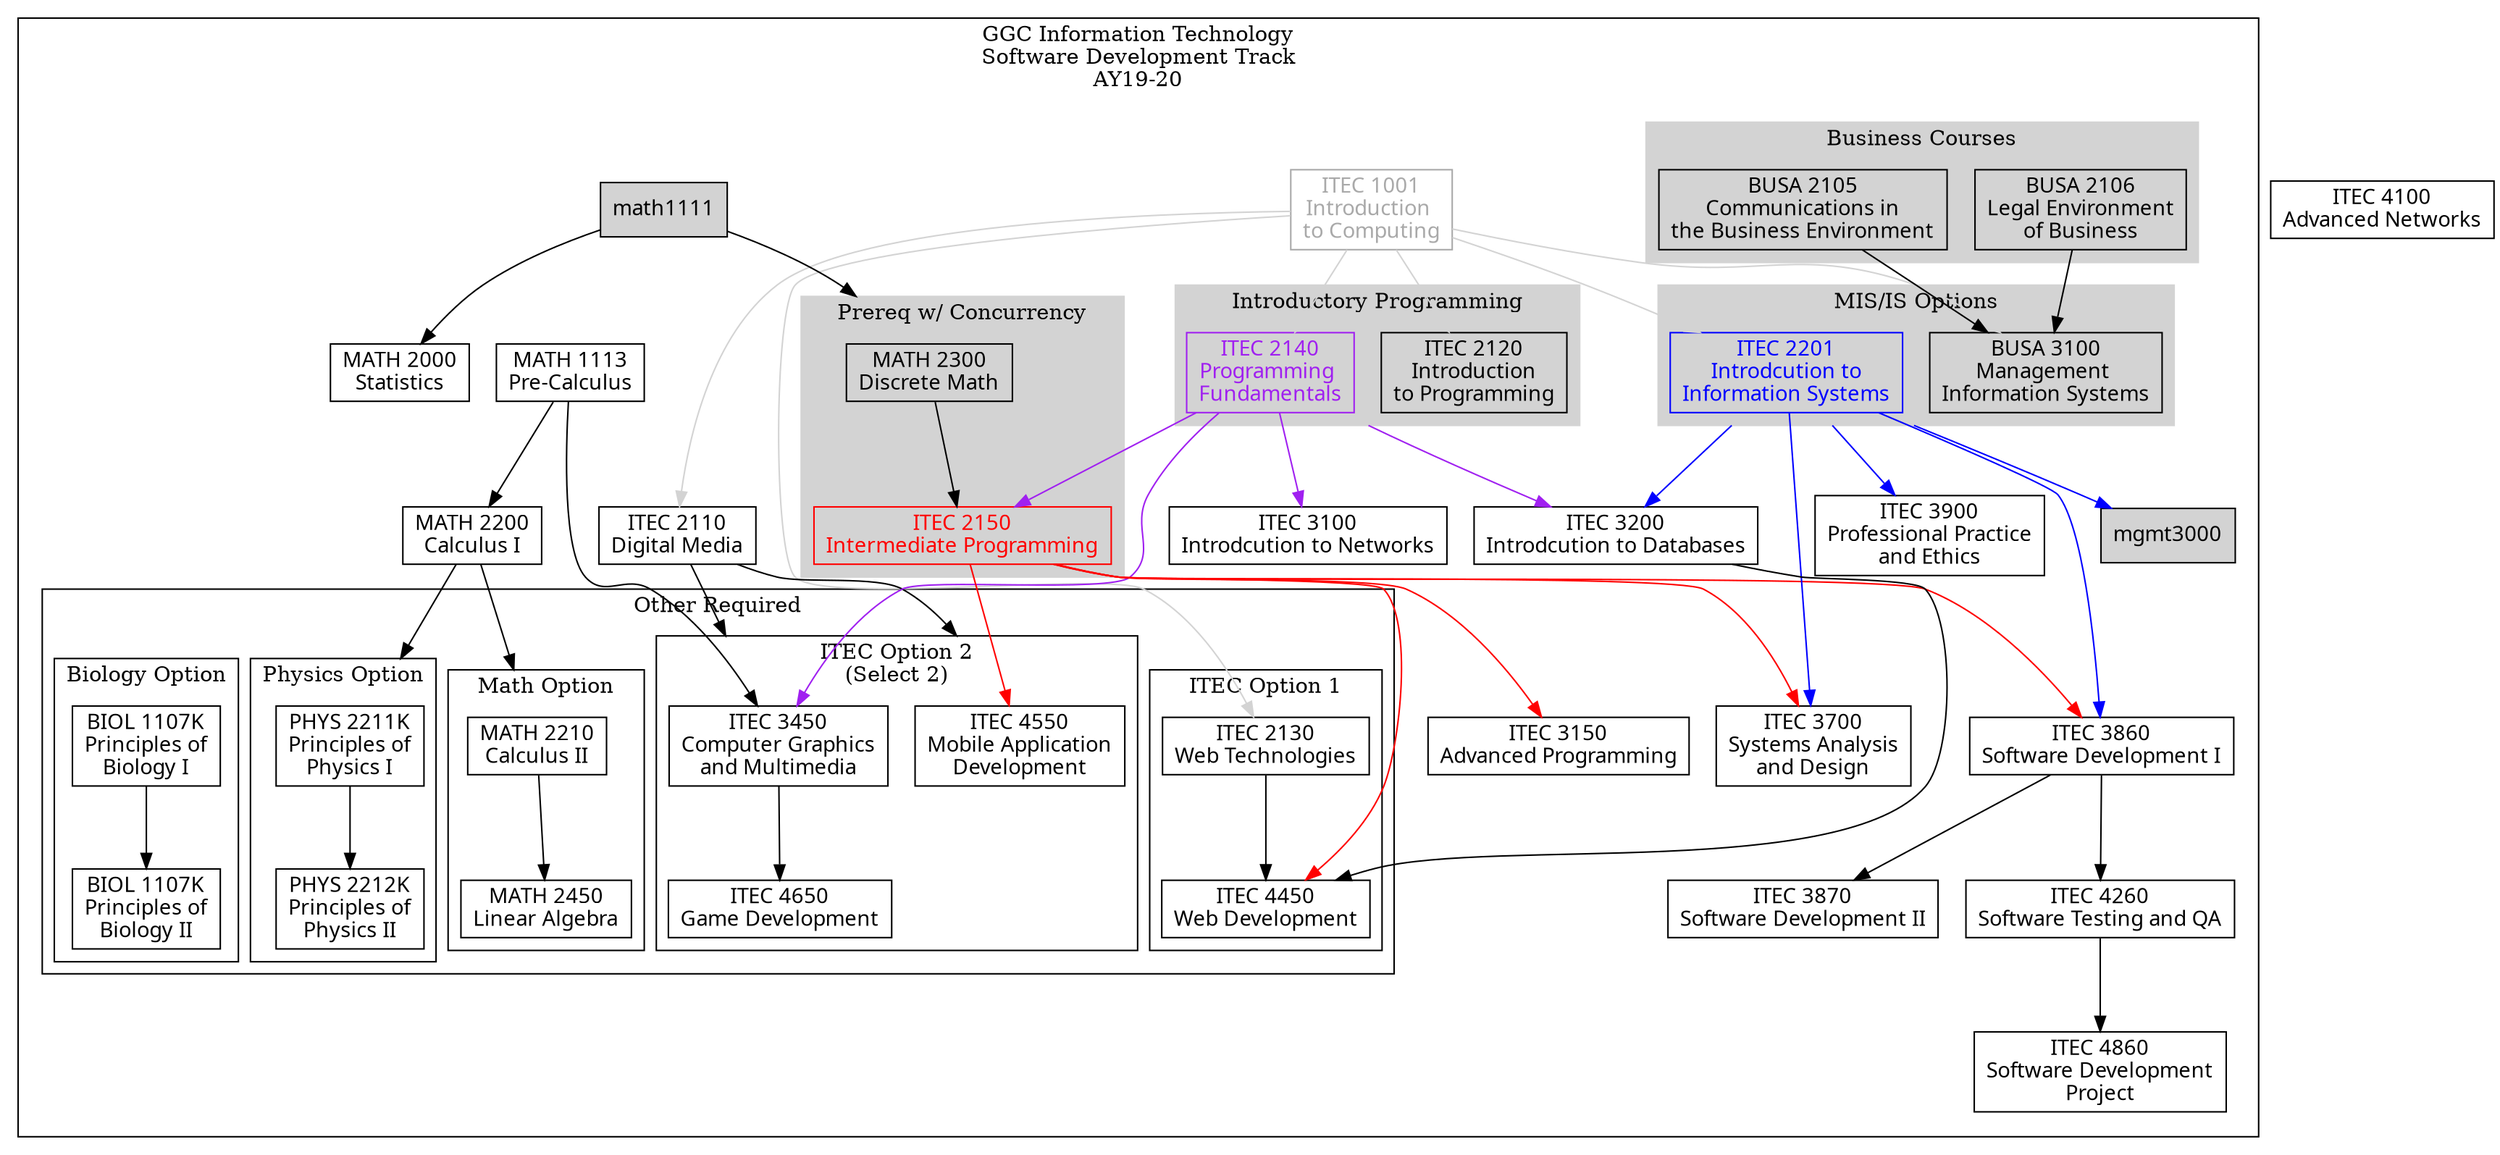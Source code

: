 digraph G {

    node [shape = record, fontname="Sans serif" fontsize="14"];
    compound = true //  needed to link clusters and nodes
    splines = true
    ranksep=0.75

     // All
    itec1001[label = "ITEC 1001\nIntroduction \nto Computing" color=darkgray fontcolor=darkgray]
    itec2110[label = "ITEC 2110\nDigital Media"]
    itec2120[label = "ITEC 2120\nIntroduction\nto Programming"]
    itec2130[label = "ITEC 2130\nWeb Technologies"]
    itec2140[label = "ITEC 2140\nProgramming \nFundamentals" color=purple fontcolor=purple]
    itec2150[label = "ITEC 2150\nIntermediate Programming" color=red fontcolor=red]
    itec2201[label = "ITEC 2201\nIntrodcution to\nInformation Systems" color=blue fontcolor=blue]
    itec3100[label = "ITEC 3100\nIntrodcution to Networks"]
    itec3200[label = "ITEC 3200\nIntrodcution to Databases"]
    itec3450[label = "ITEC 3450\nComputer Graphics\nand Multimedia"]
    itec3900[label = "ITEC 3900\nProfessional Practice\nand Ethics"]
    busa2105[label = "BUSA 2105\nCommunications in\nthe Business Environment"]
    busa2106[label = "BUSA 2106\nLegal Environment\nof Business"]
    busa3100[label = "BUSA 3100\nManagement \nInformation Systems"]
    math1113[label = "MATH 1113\nPre-Calculus"]
    math2300[label = "MATH 2300\nDiscrete Math"]
    math2000[label = "MATH 2000\nStatistics"]
    math2200[label = "MATH 2200\nCalculus I"]

    // Software Development 
    itec3150[label = "ITEC 3150\nAdvanced Programming"]
    itec3700[label = "ITEC 3700\nSystems Analysis\nand Design"]
    itec3860[label = "ITEC 3860\nSoftware Development I"]
    itec3870[label = "ITEC 3870\nSoftware Development II"]
    itec4100[label = "ITEC 4100\nAdvanced Networks"]
    itec4260[label = "ITEC 4260\nSoftware Testing and QA"]
    itec4860[label = "ITEC 4860\nSoftware Development\nProject"]
    itec4450[label = "ITEC 4450\nWeb Development"]
    itec4550[label = "ITEC 4550\nMobile Application\nDevelopment"]
    itec4650[label = "ITEC 4650\nGame Development"]
    math2210[label = "MATH 2210\nCalculus II"]
    math2450[label = "MATH 2450\nLinear Algebra"]
    phys2211k[label = "PHYS 2211K\nPrinciples of\nPhysics I"]
    phys2212k[label = "PHYS 2212K\nPrinciples of\nPhysics II"]
    biol1107k[label = "BIOL 1107K\nPrinciples of\nBiology I"]
    biol1108k[label = "BIOL 1107K\nPrinciples of\nBiology II"]

    //Systems and Seurity
    // itec3300[label = "ITEC 3300\nInformation Security"]
    // itec3600[label = "ITEC 3600\nOperating Systems"]
    // itec3700[label = "ITEC 3700\nSystems Analysis\nand Design"]
    // itec4100[label = "ITEC 4100\nAdvanced Networks"]
    // itec4200[label = "ITEC 4200\nAdvanced Databases"]
    // itec4320[label = "ITEC 4320\nInternet Security"]
    // itec4330[label = "ITEC 4330\nSystems Administration"]
    // itec4450[label = "ITEC 4450\nWeb Development"]
    // itec4810[label = "ITEC 4810\nIT Project I"]
    // math2210[label = "MATH 2210\nCalculus II"]
    // math2450[label = "MATH 2450\nLinear Algebra"]
    // phys2211k[label = "PHYS 2211K\nPrinciples of\nPhysics I"]
    // phys2212k[label = "PHYS 2212K\nPrinciples of\nPhysics II"]
    // biol1107k[label = "BIOL 1107K\nPrinciples of\nBiology I"]
    // biol1108k[label = "BIOL 1107K\nPrinciples of\nBiology II"]

    // Enterprise Systems
    // itec3350[label = "ITEC 3350\nDigital Commerce"]
    // itec3700[label = "ITEC 3700\nSystems Analysis\nand Design"]
    // itec4150[label = "ITEC 4150\nEnterprise Process Integration"]
    // itec4200[label = "ITEC 4200\nAdvanced Databases"]
    // itec4210[label = "ITEC 4210\nInformation Analytics"]
    // itec4750[label = "ITEC 4750\nEnterprise Architecture Design"]
    // itec4900[label = "ITEC 4900\nInformation Technology Internship"]
    // stec4500[label = "STEC 4500\nUndergraduate Research"]
    // areaF[label = "Area F Completed"]
    // instructorapproval[label = "Instructor Approval"]
    // acct2101[label = "ACCT 2101\nIntroduction to Financial Accounting"]
    // acct2102[label = "ACCT 2102\nIntroduction to Mangerial Accounting"]
    // mgmt3000[label = "MGMT 3000\nPrinciples of\nManagement"]
    // mgmt4220[label = "MGMT 4220\nProject Management"]

    // Data Science and Analytics
    // itec3150[label = "ITEC 3150\nAdvanced Programming"]
    // itec3700[label = "ITEC 3700\nSystems Analysis\nand Design"]
    // itec3860[label = "ITEC 3860\nSoftware Development I"]
    // itec3870[label = "ITEC 3870\nSoftware Development II"]
    // itec4150[label = "ITEC 4150\nEnterprise Process Integration"]
    // itec4200[label = "ITEC 4200\nAdvanced Databases"]
    // itec4210[label = "ITEC 4210\nInformation Analytics"]
    // itec4220[label = "ITEC 4220\nAdvanced Data Analytics"]
    // itec4230[label = "ITEC 4230\nData Science & Analytics Capstone Project"]
    // itec4750[label = "ITEC 4750\nEnterprise Architecture Design"]
    // itec4700[label = "ITEC 4700\nArtificial Intelligence"]
    // busb3100[label = "BUSA 3100\nManagement \nInformation Systems"] //  a hack, a copy for DSA 
    // domain1[label = "Domain Elective 1"]
    // domain2[label = "Domain Elective 2"]
    // domain3[label = "Domain Elective 3"]
    // math1111[label = "MATH 1111\nCollege Algebra"]
    // math2450[label = "MATH 2450\nLinear Algebra"]

    // Digital Media
    // itec3450[label = "ITEC 3450\nComputer Graphics\nand Multimedia"]
    // itec4110[label = "ITEC 4110\nDigital Media Capstone Project"]
    // itec4130[label = "ITEC 4130\nHuman Computer Interaction"]
    // itec4450[label = "ITEC 4450\nWeb Development"]
    // itec4550[label = "ITEC 4550\nMobile Application\nDevelopment"]
    // itec4650[label = "ITEC 4650\nGame Development"]
    // areaC[label = "Area C Completed"]
    // arts2010[label = "ARTS 2010\nDrawing I"]
    // arts2020[label = "ARTS 2020\nDrawing II"]
    // math1111[label = "MATH 1111\nCollege Algebra"]
    // engl1101[label = "ENGL 1101\nEnglish Composition I"]
    // engl1102[label = "ENGL 1102\nEnglish Composition II"]
    // engl3880[label = "ENGL 3880\nWriting and Digital Media"]
    // film1005[label = "FILM 1005\nIntroduction\nto Film"] 
    // film3010[label = "FILM 3010\nVideo Production I"]
    // musc3050[label = "MUSC 3050\nMusic Theory I"]
    // musc3550[label = "MUSC 3550\nMusic Production and Sound Design"]


    subgraph clustersd {
        label="GGC Information Technology\nSoftware Development Track\nAY19-20"

        subgraph clusterrequired {
            label=""
            node [style=filled];
            style=filled;

            color="#FFFFFF";
            
            itec1001 -> itec2110 [color=lightgray]
            itec1001 -> itec2120 [color=lightgray]
            itec1001 -> itec2130 [color=lightgray]
            itec1001 -> itec2201 [color=lightgray]
            itec1001 -> busa3100 [color=lightgray]

            busa2106 -> busa3100
            busa2105 -> busa3100
            itec1001 -> itec2140 [color=lightgray]
            itec2140 -> itec2150 [color=purple]
            itec2150 -> itec3150 [lltail=clusterdiscrete color=red]

            itec2140 -> itec3100 [color=purple]
            itec2201 -> itec3200 [color=blue ltail=cluster22013100];
            itec2140 -> itec3200 [ltail=cluster21202140 color=purple]

            itec2150 -> itec3700 [lltail=clusterdiscrete color=red]
            itec2201 -> itec3700 [color=blue]

            itec2150 -> itec3860 [color=red]
            itec2201 -> itec3860 [color=blue]
            itec3860 -> itec3870
            itec2201 -> itec3900 [ltail=cluster22013100 color=blue]
            itec3860 -> itec4260 -> itec4860
            itec2201 -> mgmt3000 [ltail=cluster22013100 color=blue]

            math1113 -> math2200
            math1111 -> math2000
            math1111 -> math2300 [lhead=clusterdiscrete]
            math2200 -> math2210 [lhead=clustermathopt]
            itec3200 -> itec4450

            math1113 -> itec3450
            itec2110 -> itec3450 [lhead=clusteritecopt2]
            itec2110 -> itec4550 [lhead=clusteritecopt2]
            math2200 -> phys2211k [lhead=clusterphysopt]
            itec2150 -> itec4550 [color=red]

            subgraph cluster21202140 {
                label = "Introductory Programming";
                color=lightgrey;
                itec2120
                itec2140
            }
            subgraph cluster22013100 {
                label = "MIS/IS Options";
                color=lightgrey;
                itec2201
                busa3100
            }
            subgraph cluster21052106 {
                label = "Business Courses"
                color=lightgrey;
                busa2105
                busa2106
            }
            
            subgraph clusterdiscrete {
                label = "Prereq w/ Concurrency";
                node [style=filled];
                style=filled;
                color=lightgrey;
                math2300 -> itec2150
            }

            subgraph clusterotherrequired {
                label = "Other Required"
                node [style=filled];
                style=filled;
                graph[style=solid]
                color=black;

                subgraph clusteritecopt1 {
                    label = "ITEC Option 1";
                    itec2130 -> itec4450
                    itec2150 -> itec4450 [color=red]
                }

                subgraph clusteritecopt2 {
                    label = "ITEC Option 2\n(Select 2)";
                    itec2140 -> itec3450 [color=purple]
                    itec3450 -> itec4650
                    itec4550
                }

                subgraph clusterbiolopt {
                    label = "Biology Option";
                    biol1107k -> biol1108k
                }

                subgraph clustermathopt {
                    label = "Math Option";
                    math2210 -> math2450
                }

                subgraph clusterphysopt {
                    label = "Physics Option"
                    phys2211k -> phys2212k
                }
            }
        }    
    }
}
